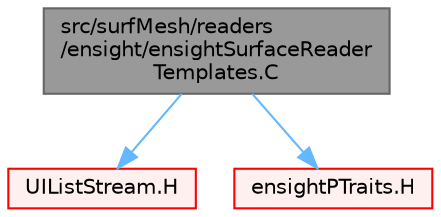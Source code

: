 digraph "src/surfMesh/readers/ensight/ensightSurfaceReaderTemplates.C"
{
 // LATEX_PDF_SIZE
  bgcolor="transparent";
  edge [fontname=Helvetica,fontsize=10,labelfontname=Helvetica,labelfontsize=10];
  node [fontname=Helvetica,fontsize=10,shape=box,height=0.2,width=0.4];
  Node1 [id="Node000001",label="src/surfMesh/readers\l/ensight/ensightSurfaceReader\lTemplates.C",height=0.2,width=0.4,color="gray40", fillcolor="grey60", style="filled", fontcolor="black",tooltip=" "];
  Node1 -> Node2 [id="edge1_Node000001_Node000002",color="steelblue1",style="solid",tooltip=" "];
  Node2 [id="Node000002",label="UIListStream.H",height=0.2,width=0.4,color="red", fillcolor="#FFF0F0", style="filled",URL="$UIListStream_8H.html",tooltip=" "];
  Node1 -> Node106 [id="edge2_Node000001_Node000106",color="steelblue1",style="solid",tooltip=" "];
  Node106 [id="Node000106",label="ensightPTraits.H",height=0.2,width=0.4,color="red", fillcolor="#FFF0F0", style="filled",URL="$ensightPTraits_8H.html",tooltip=" "];
}
